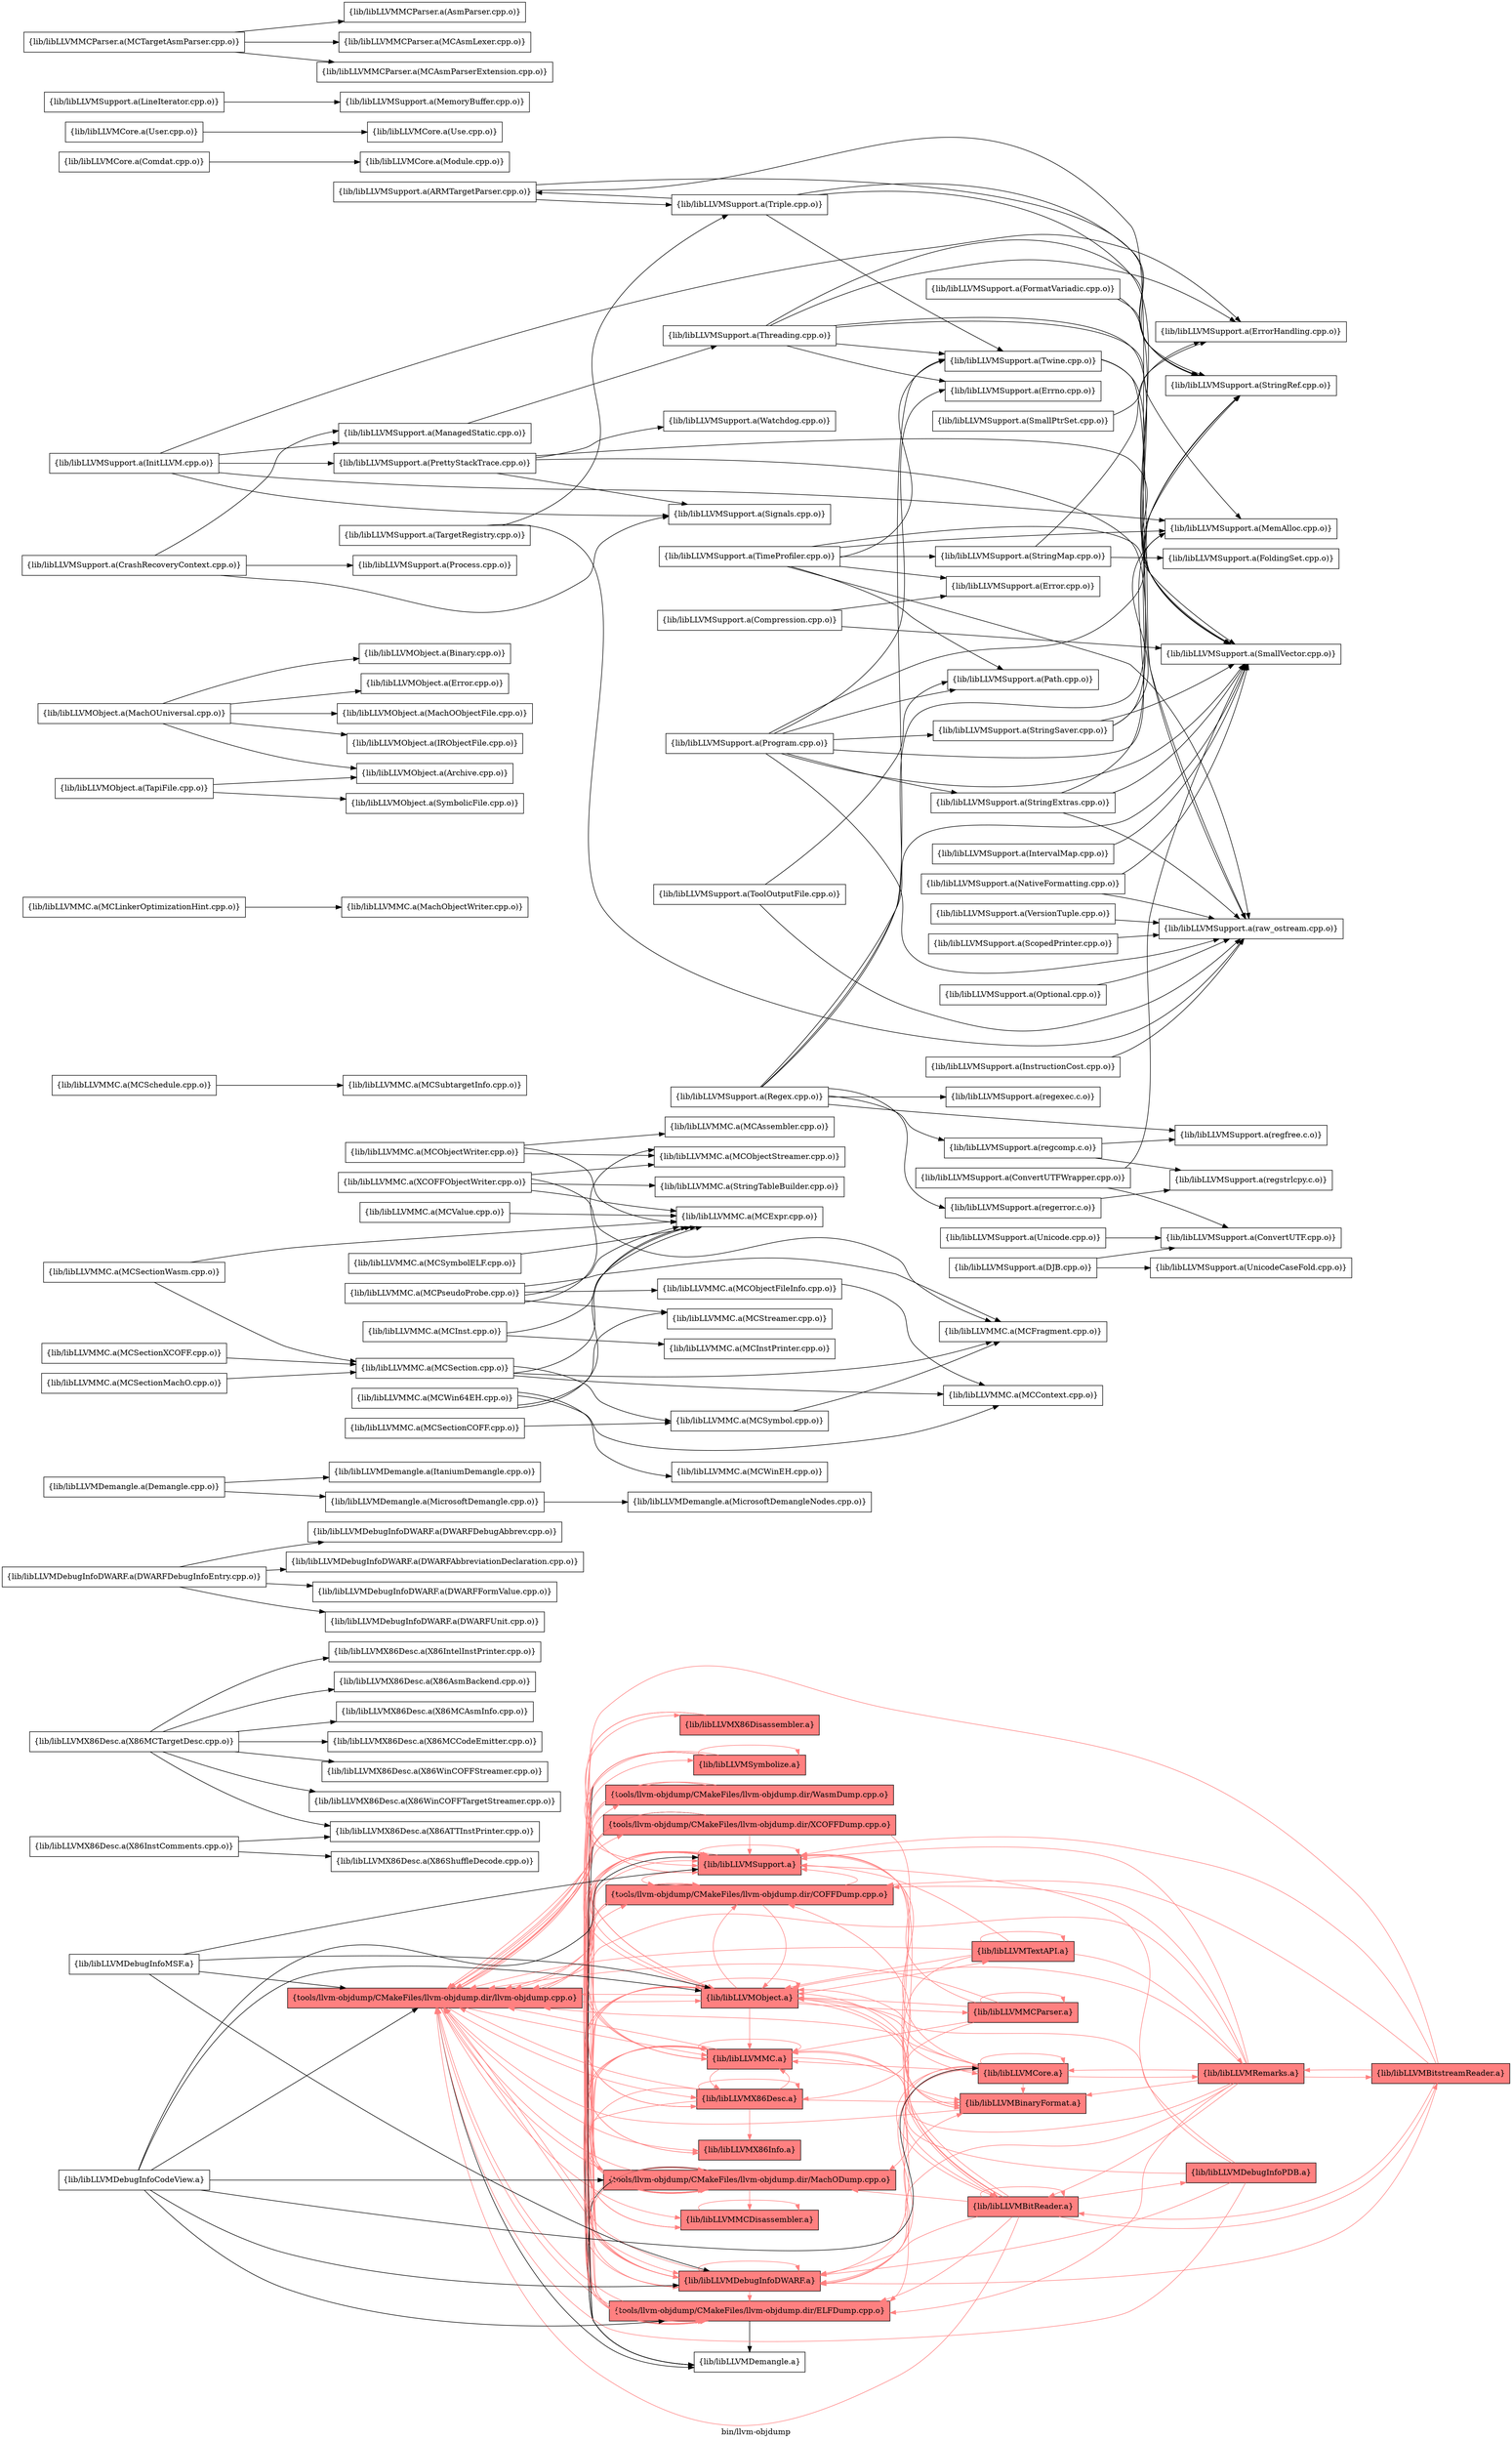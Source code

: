 digraph "bin/llvm-objdump" {
	label="bin/llvm-objdump";
	rankdir="LR"
	{ rank=same; Node0x55e994c2f978;  }
	{ rank=same; Node0x55e994c31f98; Node0x55e994c31908; Node0x55e994c30c88; Node0x55e994c380c8; Node0x55e994c37948; Node0x55e994c25b08; Node0x55e994c26008; Node0x55e994c2f068; Node0x55e994c2ec08; Node0x55e994c2e2a8; Node0x55e994c2d358; Node0x55e994c2d808; Node0x55e994c2ca98; Node0x55e994c2cfe8; Node0x55e994c2c098;  }
	{ rank=same; Node0x55e994c2f568; Node0x55e994c299d8; Node0x55e994c29ed8; Node0x55e994c34c98; Node0x55e994c35cd8;  }

	Node0x55e994c2f978 [shape=record,shape=box,style=filled,fillcolor="1.000000 0.5 1",group=1,label="{tools/llvm-objdump/CMakeFiles/llvm-objdump.dir/llvm-objdump.cpp.o}"];
	Node0x55e994c2f978 -> Node0x55e994c31f98[color="1.000000 0.5 1"];
	Node0x55e994c2f978 -> Node0x55e994c31908[color="1.000000 0.5 1"];
	Node0x55e994c2f978 -> Node0x55e994c30c88[color="1.000000 0.5 1"];
	Node0x55e994c2f978 -> Node0x55e994c380c8[color="1.000000 0.5 1"];
	Node0x55e994c2f978 -> Node0x55e994c37948[color="1.000000 0.5 1"];
	Node0x55e994c2f978 -> Node0x55e994c25b08[color="1.000000 0.5 1"];
	Node0x55e994c2f978 -> Node0x55e994c26008[color="1.000000 0.5 1"];
	Node0x55e994c2f978 -> Node0x55e994c2f068[color="1.000000 0.5 1"];
	Node0x55e994c2f978 -> Node0x55e994c2ec08[color="1.000000 0.5 1"];
	Node0x55e994c2f978 -> Node0x55e994c2e2a8;
	Node0x55e994c2f978 -> Node0x55e994c2d358[color="1.000000 0.5 1"];
	Node0x55e994c2f978 -> Node0x55e994c2d808[color="1.000000 0.5 1"];
	Node0x55e994c2f978 -> Node0x55e994c2ca98[color="1.000000 0.5 1"];
	Node0x55e994c2f978 -> Node0x55e994c2cfe8[color="1.000000 0.5 1"];
	Node0x55e994c2f978 -> Node0x55e994c2c098[color="1.000000 0.5 1"];
	Node0x55e994c31f98 [shape=record,shape=box,style=filled,fillcolor="1.000000 0.5 1",group=1,label="{tools/llvm-objdump/CMakeFiles/llvm-objdump.dir/COFFDump.cpp.o}"];
	Node0x55e994c31f98 -> Node0x55e994c2f978[color="1.000000 0.5 1"];
	Node0x55e994c31f98 -> Node0x55e994c2e2a8;
	Node0x55e994c31f98 -> Node0x55e994c2ca98[color="1.000000 0.5 1"];
	Node0x55e994c31f98 -> Node0x55e994c2cfe8[color="1.000000 0.5 1"];
	Node0x55e994c31908 [shape=record,shape=box,style=filled,fillcolor="1.000000 0.5 1",group=1,label="{tools/llvm-objdump/CMakeFiles/llvm-objdump.dir/ELFDump.cpp.o}"];
	Node0x55e994c31908 -> Node0x55e994c2f978[color="1.000000 0.5 1"];
	Node0x55e994c31908 -> Node0x55e994c31f98[color="1.000000 0.5 1"];
	Node0x55e994c31908 -> Node0x55e994c2e2a8;
	Node0x55e994c31908 -> Node0x55e994c2ca98[color="1.000000 0.5 1"];
	Node0x55e994c31908 -> Node0x55e994c2cfe8[color="1.000000 0.5 1"];
	Node0x55e994c30c88 [shape=record,shape=box,style=filled,fillcolor="1.000000 0.5 1",group=1,label="{tools/llvm-objdump/CMakeFiles/llvm-objdump.dir/MachODump.cpp.o}"];
	Node0x55e994c30c88 -> Node0x55e994c2f978[color="1.000000 0.5 1"];
	Node0x55e994c30c88 -> Node0x55e994c31f98[color="1.000000 0.5 1"];
	Node0x55e994c30c88 -> Node0x55e994c31908[color="1.000000 0.5 1"];
	Node0x55e994c30c88 -> Node0x55e994c2ec08[color="1.000000 0.5 1"];
	Node0x55e994c30c88 -> Node0x55e994c2e2a8;
	Node0x55e994c30c88 -> Node0x55e994c2d358[color="1.000000 0.5 1"];
	Node0x55e994c30c88 -> Node0x55e994c2d808[color="1.000000 0.5 1"];
	Node0x55e994c30c88 -> Node0x55e994c2ca98[color="1.000000 0.5 1"];
	Node0x55e994c30c88 -> Node0x55e994c2cfe8[color="1.000000 0.5 1"];
	Node0x55e994c380c8 [shape=record,shape=box,style=filled,fillcolor="1.000000 0.5 1",group=1,label="{tools/llvm-objdump/CMakeFiles/llvm-objdump.dir/WasmDump.cpp.o}"];
	Node0x55e994c380c8 -> Node0x55e994c2f978[color="1.000000 0.5 1"];
	Node0x55e994c380c8 -> Node0x55e994c2ca98[color="1.000000 0.5 1"];
	Node0x55e994c380c8 -> Node0x55e994c2cfe8[color="1.000000 0.5 1"];
	Node0x55e994c37948 [shape=record,shape=box,style=filled,fillcolor="1.000000 0.5 1",group=1,label="{tools/llvm-objdump/CMakeFiles/llvm-objdump.dir/XCOFFDump.cpp.o}"];
	Node0x55e994c37948 -> Node0x55e994c2f978[color="1.000000 0.5 1"];
	Node0x55e994c37948 -> Node0x55e994c2f568[color="1.000000 0.5 1"];
	Node0x55e994c37948 -> Node0x55e994c2e2a8;
	Node0x55e994c37948 -> Node0x55e994c2ca98[color="1.000000 0.5 1"];
	Node0x55e994c37948 -> Node0x55e994c2cfe8[color="1.000000 0.5 1"];
	Node0x55e994c25b08 [shape=record,shape=box,style=filled,fillcolor="1.000000 0.5 1",group=1,label="{lib/libLLVMX86Desc.a}"];
	Node0x55e994c25b08 -> Node0x55e994c2f068[color="1.000000 0.5 1"];
	Node0x55e994c25b08 -> Node0x55e994c2d358[color="1.000000 0.5 1"];
	Node0x55e994c25b08 -> Node0x55e994c2d808[color="1.000000 0.5 1"];
	Node0x55e994c25b08 -> Node0x55e994c2cfe8[color="1.000000 0.5 1"];
	Node0x55e994c25b08 -> Node0x55e994c2f978[color="1.000000 0.5 1"];
	Node0x55e994c25b08 -> Node0x55e994c25b08[color="1.000000 0.5 1"];
	Node0x55e994c25b08 -> Node0x55e994c31f98[color="1.000000 0.5 1"];
	Node0x55e994c25b08 -> Node0x55e994c30c88[color="1.000000 0.5 1"];
	Node0x55e994c25b08 -> Node0x55e994c2f568[color="1.000000 0.5 1"];
	Node0x55e994c26008 [shape=record,shape=box,style=filled,fillcolor="1.000000 0.5 1",group=1,label="{lib/libLLVMX86Disassembler.a}"];
	Node0x55e994c26008 -> Node0x55e994c2f068[color="1.000000 0.5 1"];
	Node0x55e994c26008 -> Node0x55e994c2d808[color="1.000000 0.5 1"];
	Node0x55e994c26008 -> Node0x55e994c2cfe8[color="1.000000 0.5 1"];
	Node0x55e994c2f068 [shape=record,shape=box,style=filled,fillcolor="1.000000 0.5 1",group=1,label="{lib/libLLVMX86Info.a}"];
	Node0x55e994c2f068 -> Node0x55e994c2cfe8[color="1.000000 0.5 1"];
	Node0x55e994c2ec08 [shape=record,shape=box,style=filled,fillcolor="1.000000 0.5 1",group=1,label="{lib/libLLVMDebugInfoDWARF.a}"];
	Node0x55e994c2ec08 -> Node0x55e994c2f978[color="1.000000 0.5 1"];
	Node0x55e994c2ec08 -> Node0x55e994c31908[color="1.000000 0.5 1"];
	Node0x55e994c2ec08 -> Node0x55e994c30c88[color="1.000000 0.5 1"];
	Node0x55e994c2ec08 -> Node0x55e994c2ec08[color="1.000000 0.5 1"];
	Node0x55e994c2ec08 -> Node0x55e994c2f568[color="1.000000 0.5 1"];
	Node0x55e994c2ec08 -> Node0x55e994c2ca98[color="1.000000 0.5 1"];
	Node0x55e994c2ec08 -> Node0x55e994c2cfe8[color="1.000000 0.5 1"];
	Node0x55e994c2ec08 -> Node0x55e994c31f98[color="1.000000 0.5 1"];
	Node0x55e994c2ec08 -> Node0x55e994c2d358[color="1.000000 0.5 1"];
	Node0x55e994c2e2a8 [shape=record,shape=box,group=0,label="{lib/libLLVMDemangle.a}"];
	Node0x55e994c2d358 [shape=record,shape=box,style=filled,fillcolor="1.000000 0.5 1",group=1,label="{lib/libLLVMMC.a}"];
	Node0x55e994c2d358 -> Node0x55e994c25b08[color="1.000000 0.5 1"];
	Node0x55e994c2d358 -> Node0x55e994c2cfe8[color="1.000000 0.5 1"];
	Node0x55e994c2d358 -> Node0x55e994c2f978[color="1.000000 0.5 1"];
	Node0x55e994c2d358 -> Node0x55e994c2d358[color="1.000000 0.5 1"];
	Node0x55e994c2d358 -> Node0x55e994c2ec08[color="1.000000 0.5 1"];
	Node0x55e994c2d358 -> Node0x55e994c31908[color="1.000000 0.5 1"];
	Node0x55e994c2d358 -> Node0x55e994c30c88[color="1.000000 0.5 1"];
	Node0x55e994c2d358 -> Node0x55e994c2f568[color="1.000000 0.5 1"];
	Node0x55e994c2d808 [shape=record,shape=box,style=filled,fillcolor="1.000000 0.5 1",group=1,label="{lib/libLLVMMCDisassembler.a}"];
	Node0x55e994c2d808 -> Node0x55e994c2d358[color="1.000000 0.5 1"];
	Node0x55e994c2d808 -> Node0x55e994c2d808[color="1.000000 0.5 1"];
	Node0x55e994c2d808 -> Node0x55e994c2cfe8[color="1.000000 0.5 1"];
	Node0x55e994c2ca98 [shape=record,shape=box,style=filled,fillcolor="1.000000 0.5 1",group=1,label="{lib/libLLVMObject.a}"];
	Node0x55e994c2ca98 -> Node0x55e994c2f978[color="1.000000 0.5 1"];
	Node0x55e994c2ca98 -> Node0x55e994c30c88[color="1.000000 0.5 1"];
	Node0x55e994c2ca98 -> Node0x55e994c2ca98[color="1.000000 0.5 1"];
	Node0x55e994c2ca98 -> Node0x55e994c2cfe8[color="1.000000 0.5 1"];
	Node0x55e994c2ca98 -> Node0x55e994c2f568[color="1.000000 0.5 1"];
	Node0x55e994c2ca98 -> Node0x55e994c31f98[color="1.000000 0.5 1"];
	Node0x55e994c2ca98 -> Node0x55e994c2ec08[color="1.000000 0.5 1"];
	Node0x55e994c2ca98 -> Node0x55e994c2d358[color="1.000000 0.5 1"];
	Node0x55e994c2ca98 -> Node0x55e994c31908[color="1.000000 0.5 1"];
	Node0x55e994c2ca98 -> Node0x55e994c299d8[color="1.000000 0.5 1"];
	Node0x55e994c2ca98 -> Node0x55e994c29ed8[color="1.000000 0.5 1"];
	Node0x55e994c2ca98 -> Node0x55e994c34c98[color="1.000000 0.5 1"];
	Node0x55e994c2ca98 -> Node0x55e994c25b08[color="1.000000 0.5 1"];
	Node0x55e994c2ca98 -> Node0x55e994c35cd8[color="1.000000 0.5 1"];
	Node0x55e994c2cfe8 [shape=record,shape=box,style=filled,fillcolor="1.000000 0.5 1",group=1,label="{lib/libLLVMSupport.a}"];
	Node0x55e994c2cfe8 -> Node0x55e994c2f978[color="1.000000 0.5 1"];
	Node0x55e994c2cfe8 -> Node0x55e994c2cfe8[color="1.000000 0.5 1"];
	Node0x55e994c2cfe8 -> Node0x55e994c2ca98[color="1.000000 0.5 1"];
	Node0x55e994c2cfe8 -> Node0x55e994c2ec08[color="1.000000 0.5 1"];
	Node0x55e994c2cfe8 -> Node0x55e994c31908[color="1.000000 0.5 1"];
	Node0x55e994c2cfe8 -> Node0x55e994c30c88[color="1.000000 0.5 1"];
	Node0x55e994c2cfe8 -> Node0x55e994c2d358[color="1.000000 0.5 1"];
	Node0x55e994c2cfe8 -> Node0x55e994c31f98[color="1.000000 0.5 1"];
	Node0x55e994c2c098 [shape=record,shape=box,style=filled,fillcolor="1.000000 0.5 1",group=1,label="{lib/libLLVMSymbolize.a}"];
	Node0x55e994c2c098 -> Node0x55e994c2f978[color="1.000000 0.5 1"];
	Node0x55e994c2c098 -> Node0x55e994c31908[color="1.000000 0.5 1"];
	Node0x55e994c2c098 -> Node0x55e994c30c88[color="1.000000 0.5 1"];
	Node0x55e994c2c098 -> Node0x55e994c2ec08[color="1.000000 0.5 1"];
	Node0x55e994c2c098 -> Node0x55e994c2e2a8;
	Node0x55e994c2c098 -> Node0x55e994c2d358[color="1.000000 0.5 1"];
	Node0x55e994c2c098 -> Node0x55e994c2ca98[color="1.000000 0.5 1"];
	Node0x55e994c2c098 -> Node0x55e994c2cfe8[color="1.000000 0.5 1"];
	Node0x55e994c2c098 -> Node0x55e994c2c098[color="1.000000 0.5 1"];
	Node0x55e994c2f568 [shape=record,shape=box,style=filled,fillcolor="1.000000 0.5 1",group=1,label="{lib/libLLVMBinaryFormat.a}"];
	Node0x55e994c2f568 -> Node0x55e994c2cfe8[color="1.000000 0.5 1"];
	Node0x55e994c2f568 -> Node0x55e994c2f978[color="1.000000 0.5 1"];
	Node0x55e994c346f8 [shape=record,shape=box,group=0,label="{lib/libLLVMX86Desc.a(X86MCTargetDesc.cpp.o)}"];
	Node0x55e994c346f8 -> Node0x55e994c33618;
	Node0x55e994c346f8 -> Node0x55e994c2b1e8;
	Node0x55e994c346f8 -> Node0x55e994c2cae8;
	Node0x55e994c346f8 -> Node0x55e994c2bc38;
	Node0x55e994c346f8 -> Node0x55e994c2e398;
	Node0x55e994c346f8 -> Node0x55e994c2b058;
	Node0x55e994c346f8 -> Node0x55e994c34748;
	Node0x55e994c33618 [shape=record,shape=box,group=0,label="{lib/libLLVMX86Desc.a(X86IntelInstPrinter.cpp.o)}"];
	Node0x55e994c2b1e8 [shape=record,shape=box,group=0,label="{lib/libLLVMX86Desc.a(X86ATTInstPrinter.cpp.o)}"];
	Node0x55e994c2cae8 [shape=record,shape=box,group=0,label="{lib/libLLVMX86Desc.a(X86AsmBackend.cpp.o)}"];
	Node0x55e994c2bc38 [shape=record,shape=box,group=0,label="{lib/libLLVMX86Desc.a(X86MCAsmInfo.cpp.o)}"];
	Node0x55e994c2e398 [shape=record,shape=box,group=0,label="{lib/libLLVMX86Desc.a(X86MCCodeEmitter.cpp.o)}"];
	Node0x55e994c2b058 [shape=record,shape=box,group=0,label="{lib/libLLVMX86Desc.a(X86WinCOFFStreamer.cpp.o)}"];
	Node0x55e994c34748 [shape=record,shape=box,group=0,label="{lib/libLLVMX86Desc.a(X86WinCOFFTargetStreamer.cpp.o)}"];
	Node0x55e994c2b468 [shape=record,shape=box,group=0,label="{lib/libLLVMX86Desc.a(X86InstComments.cpp.o)}"];
	Node0x55e994c2b468 -> Node0x55e994c2b1e8;
	Node0x55e994c2b468 -> Node0x55e994c2cd68;
	Node0x55e994c2cd68 [shape=record,shape=box,group=0,label="{lib/libLLVMX86Desc.a(X86ShuffleDecode.cpp.o)}"];
	Node0x55e994c27cc8 [shape=record,shape=box,group=0,label="{lib/libLLVMDebugInfoDWARF.a(DWARFDebugInfoEntry.cpp.o)}"];
	Node0x55e994c27cc8 -> Node0x55e994c38b18;
	Node0x55e994c27cc8 -> Node0x55e994c38e38;
	Node0x55e994c27cc8 -> Node0x55e994c396f8;
	Node0x55e994c27cc8 -> Node0x55e994c27548;
	Node0x55e994c38b18 [shape=record,shape=box,group=0,label="{lib/libLLVMDebugInfoDWARF.a(DWARFDebugAbbrev.cpp.o)}"];
	Node0x55e994c38e38 [shape=record,shape=box,group=0,label="{lib/libLLVMDebugInfoDWARF.a(DWARFAbbreviationDeclaration.cpp.o)}"];
	Node0x55e994c396f8 [shape=record,shape=box,group=0,label="{lib/libLLVMDebugInfoDWARF.a(DWARFFormValue.cpp.o)}"];
	Node0x55e994c27548 [shape=record,shape=box,group=0,label="{lib/libLLVMDebugInfoDWARF.a(DWARFUnit.cpp.o)}"];
	Node0x55e994c281c8 [shape=record,shape=box,group=0,label="{lib/libLLVMDemangle.a(Demangle.cpp.o)}"];
	Node0x55e994c281c8 -> Node0x55e994c288f8;
	Node0x55e994c281c8 -> Node0x55e994c28d58;
	Node0x55e994c288f8 [shape=record,shape=box,group=0,label="{lib/libLLVMDemangle.a(ItaniumDemangle.cpp.o)}"];
	Node0x55e994c28d58 [shape=record,shape=box,group=0,label="{lib/libLLVMDemangle.a(MicrosoftDemangle.cpp.o)}"];
	Node0x55e994c28d58 -> Node0x55e994c29438;
	Node0x55e994c29438 [shape=record,shape=box,group=0,label="{lib/libLLVMDemangle.a(MicrosoftDemangleNodes.cpp.o)}"];
	Node0x55e994c34b08 [shape=record,shape=box,group=0,label="{lib/libLLVMMC.a(MCInst.cpp.o)}"];
	Node0x55e994c34b08 -> Node0x55e994c35a58;
	Node0x55e994c34b08 -> Node0x55e994c36cc8;
	Node0x55e994c35a58 [shape=record,shape=box,group=0,label="{lib/libLLVMMC.a(MCExpr.cpp.o)}"];
	Node0x55e994c36cc8 [shape=record,shape=box,group=0,label="{lib/libLLVMMC.a(MCInstPrinter.cpp.o)}"];
	Node0x55e994c32358 [shape=record,shape=box,group=0,label="{lib/libLLVMMC.a(MCObjectFileInfo.cpp.o)}"];
	Node0x55e994c32358 -> Node0x55e994c396a8;
	Node0x55e994c396a8 [shape=record,shape=box,group=0,label="{lib/libLLVMMC.a(MCContext.cpp.o)}"];
	Node0x55e994c33208 [shape=record,shape=box,group=0,label="{lib/libLLVMMC.a(MCObjectWriter.cpp.o)}"];
	Node0x55e994c33208 -> Node0x55e994c30fa8;
	Node0x55e994c33208 -> Node0x55e994c35a58;
	Node0x55e994c33208 -> Node0x55e994c32a38;
	Node0x55e994c30fa8 [shape=record,shape=box,group=0,label="{lib/libLLVMMC.a(MCAssembler.cpp.o)}"];
	Node0x55e994c32a38 [shape=record,shape=box,group=0,label="{lib/libLLVMMC.a(MCObjectStreamer.cpp.o)}"];
	Node0x55e994c33848 [shape=record,shape=box,group=0,label="{lib/libLLVMMC.a(MCPseudoProbe.cpp.o)}"];
	Node0x55e994c33848 -> Node0x55e994c35a58;
	Node0x55e994c33848 -> Node0x55e994c35288;
	Node0x55e994c33848 -> Node0x55e994c32358;
	Node0x55e994c33848 -> Node0x55e994c32a38;
	Node0x55e994c33848 -> Node0x55e994c2bd78;
	Node0x55e994c35288 [shape=record,shape=box,group=0,label="{lib/libLLVMMC.a(MCFragment.cpp.o)}"];
	Node0x55e994c2bd78 [shape=record,shape=box,group=0,label="{lib/libLLVMMC.a(MCStreamer.cpp.o)}"];
	Node0x55e994c34798 [shape=record,shape=box,group=0,label="{lib/libLLVMMC.a(MCSection.cpp.o)}"];
	Node0x55e994c34798 -> Node0x55e994c396a8;
	Node0x55e994c34798 -> Node0x55e994c35a58;
	Node0x55e994c34798 -> Node0x55e994c35288;
	Node0x55e994c34798 -> Node0x55e994c2ab08;
	Node0x55e994c2ab08 [shape=record,shape=box,group=0,label="{lib/libLLVMMC.a(MCSymbol.cpp.o)}"];
	Node0x55e994c2ab08 -> Node0x55e994c35288;
	Node0x55e994c2fd38 [shape=record,shape=box,group=0,label="{lib/libLLVMMC.a(MCSectionCOFF.cpp.o)}"];
	Node0x55e994c2fd38 -> Node0x55e994c2ab08;
	Node0x55e994c30d78 [shape=record,shape=box,group=0,label="{lib/libLLVMMC.a(MCSectionMachO.cpp.o)}"];
	Node0x55e994c30d78 -> Node0x55e994c34798;
	Node0x55e994c315e8 [shape=record,shape=box,group=0,label="{lib/libLLVMMC.a(MCSectionWasm.cpp.o)}"];
	Node0x55e994c315e8 -> Node0x55e994c35a58;
	Node0x55e994c315e8 -> Node0x55e994c34798;
	Node0x55e994c2cb88 [shape=record,shape=box,group=0,label="{lib/libLLVMMC.a(MCSectionXCOFF.cpp.o)}"];
	Node0x55e994c2cb88 -> Node0x55e994c34798;
	Node0x55e994c2ad38 [shape=record,shape=box,group=0,label="{lib/libLLVMMC.a(MCSchedule.cpp.o)}"];
	Node0x55e994c2ad38 -> Node0x55e994c2bb98;
	Node0x55e994c2bb98 [shape=record,shape=box,group=0,label="{lib/libLLVMMC.a(MCSubtargetInfo.cpp.o)}"];
	Node0x55e994c2efc8 [shape=record,shape=box,group=0,label="{lib/libLLVMMC.a(MCSymbolELF.cpp.o)}"];
	Node0x55e994c2efc8 -> Node0x55e994c35a58;
	Node0x55e994c2da38 [shape=record,shape=box,group=0,label="{lib/libLLVMMC.a(MCValue.cpp.o)}"];
	Node0x55e994c2da38 -> Node0x55e994c35a58;
	Node0x55e994c2d858 [shape=record,shape=box,group=0,label="{lib/libLLVMMC.a(MCWin64EH.cpp.o)}"];
	Node0x55e994c2d858 -> Node0x55e994c396a8;
	Node0x55e994c2d858 -> Node0x55e994c35a58;
	Node0x55e994c2d858 -> Node0x55e994c2bd78;
	Node0x55e994c2d858 -> Node0x55e994c29208;
	Node0x55e994c29208 [shape=record,shape=box,group=0,label="{lib/libLLVMMC.a(MCWinEH.cpp.o)}"];
	Node0x55e994c27a48 [shape=record,shape=box,group=0,label="{lib/libLLVMMC.a(MCLinkerOptimizationHint.cpp.o)}"];
	Node0x55e994c27a48 -> Node0x55e994c272c8;
	Node0x55e994c272c8 [shape=record,shape=box,group=0,label="{lib/libLLVMMC.a(MachObjectWriter.cpp.o)}"];
	Node0x55e994c2f6a8 [shape=record,shape=box,group=0,label="{lib/libLLVMMC.a(XCOFFObjectWriter.cpp.o)}"];
	Node0x55e994c2f6a8 -> Node0x55e994c35a58;
	Node0x55e994c2f6a8 -> Node0x55e994c35288;
	Node0x55e994c2f6a8 -> Node0x55e994c32a38;
	Node0x55e994c2f6a8 -> Node0x55e994c27e58;
	Node0x55e994c27e58 [shape=record,shape=box,group=0,label="{lib/libLLVMMC.a(StringTableBuilder.cpp.o)}"];
	Node0x55e994c27638 [shape=record,shape=box,group=0,label="{lib/libLLVMObject.a(MachOUniversal.cpp.o)}"];
	Node0x55e994c27638 -> Node0x55e994c38a78;
	Node0x55e994c27638 -> Node0x55e994c38848;
	Node0x55e994c27638 -> Node0x55e994c35738;
	Node0x55e994c27638 -> Node0x55e994c27e08;
	Node0x55e994c27638 -> Node0x55e994c27318;
	Node0x55e994c38a78 [shape=record,shape=box,group=0,label="{lib/libLLVMObject.a(Archive.cpp.o)}"];
	Node0x55e994c38848 [shape=record,shape=box,group=0,label="{lib/libLLVMObject.a(Binary.cpp.o)}"];
	Node0x55e994c35738 [shape=record,shape=box,group=0,label="{lib/libLLVMObject.a(Error.cpp.o)}"];
	Node0x55e994c27e08 [shape=record,shape=box,group=0,label="{lib/libLLVMObject.a(MachOObjectFile.cpp.o)}"];
	Node0x55e994c27318 [shape=record,shape=box,group=0,label="{lib/libLLVMObject.a(IRObjectFile.cpp.o)}"];
	Node0x55e994c299d8 [shape=record,shape=box,style=filled,fillcolor="1.000000 0.5 1",group=1,label="{lib/libLLVMBitReader.a}"];
	Node0x55e994c299d8 -> Node0x55e994c2f978[color="1.000000 0.5 1"];
	Node0x55e994c299d8 -> Node0x55e994c31f98[color="1.000000 0.5 1"];
	Node0x55e994c299d8 -> Node0x55e994c31908[color="1.000000 0.5 1"];
	Node0x55e994c299d8 -> Node0x55e994c30c88[color="1.000000 0.5 1"];
	Node0x55e994c299d8 -> Node0x55e994c2ca98[color="1.000000 0.5 1"];
	Node0x55e994c299d8 -> Node0x55e994c2cfe8[color="1.000000 0.5 1"];
	Node0x55e994c299d8 -> Node0x55e994c299d8[color="1.000000 0.5 1"];
	Node0x55e994c299d8 -> Node0x55e994c29ed8[color="1.000000 0.5 1"];
	Node0x55e994c299d8 -> Node0x55e994c35198[color="1.000000 0.5 1"];
	Node0x55e994c299d8 -> Node0x55e994c2ec08[color="1.000000 0.5 1"];
	Node0x55e994c299d8 -> Node0x55e994c2dd58[color="1.000000 0.5 1"];
	Node0x55e994c29ed8 [shape=record,shape=box,style=filled,fillcolor="1.000000 0.5 1",group=1,label="{lib/libLLVMCore.a}"];
	Node0x55e994c29ed8 -> Node0x55e994c2f978[color="1.000000 0.5 1"];
	Node0x55e994c29ed8 -> Node0x55e994c30c88[color="1.000000 0.5 1"];
	Node0x55e994c29ed8 -> Node0x55e994c2cfe8[color="1.000000 0.5 1"];
	Node0x55e994c29ed8 -> Node0x55e994c299d8[color="1.000000 0.5 1"];
	Node0x55e994c29ed8 -> Node0x55e994c29ed8[color="1.000000 0.5 1"];
	Node0x55e994c29ed8 -> Node0x55e994c2ec08[color="1.000000 0.5 1"];
	Node0x55e994c29ed8 -> Node0x55e994c2f568[color="1.000000 0.5 1"];
	Node0x55e994c29ed8 -> Node0x55e994c2ca98[color="1.000000 0.5 1"];
	Node0x55e994c29ed8 -> Node0x55e994c2d358[color="1.000000 0.5 1"];
	Node0x55e994c29ed8 -> Node0x55e994c2a3d8[color="1.000000 0.5 1"];
	Node0x55e994c29ed8 -> Node0x55e994c31908[color="1.000000 0.5 1"];
	Node0x55e994c34c98 [shape=record,shape=box,style=filled,fillcolor="1.000000 0.5 1",group=1,label="{lib/libLLVMMCParser.a}"];
	Node0x55e994c34c98 -> Node0x55e994c2f978[color="1.000000 0.5 1"];
	Node0x55e994c34c98 -> Node0x55e994c25b08[color="1.000000 0.5 1"];
	Node0x55e994c34c98 -> Node0x55e994c2d358[color="1.000000 0.5 1"];
	Node0x55e994c34c98 -> Node0x55e994c2ca98[color="1.000000 0.5 1"];
	Node0x55e994c34c98 -> Node0x55e994c2cfe8[color="1.000000 0.5 1"];
	Node0x55e994c34c98 -> Node0x55e994c34c98[color="1.000000 0.5 1"];
	Node0x55e994c35cd8 [shape=record,shape=box,style=filled,fillcolor="1.000000 0.5 1",group=1,label="{lib/libLLVMTextAPI.a}"];
	Node0x55e994c35cd8 -> Node0x55e994c2cfe8[color="1.000000 0.5 1"];
	Node0x55e994c35cd8 -> Node0x55e994c35cd8[color="1.000000 0.5 1"];
	Node0x55e994c35cd8 -> Node0x55e994c2f978[color="1.000000 0.5 1"];
	Node0x55e994c35cd8 -> Node0x55e994c2ca98[color="1.000000 0.5 1"];
	Node0x55e994c35cd8 -> Node0x55e994c2a3d8[color="1.000000 0.5 1"];
	Node0x55e994c35cd8 -> Node0x55e994c2ec08[color="1.000000 0.5 1"];
	Node0x55e994c37d08 [shape=record,shape=box,group=0,label="{lib/libLLVMObject.a(TapiFile.cpp.o)}"];
	Node0x55e994c37d08 -> Node0x55e994c38a78;
	Node0x55e994c37d08 -> Node0x55e994c28e98;
	Node0x55e994c28e98 [shape=record,shape=box,group=0,label="{lib/libLLVMObject.a(SymbolicFile.cpp.o)}"];
	Node0x55e994c35aa8 [shape=record,shape=box,group=0,label="{lib/libLLVMSupport.a(ARMTargetParser.cpp.o)}"];
	Node0x55e994c35aa8 -> Node0x55e994c2c048;
	Node0x55e994c35aa8 -> Node0x55e994c29f28;
	Node0x55e994c35aa8 -> Node0x55e994c29cf8;
	Node0x55e994c2c048 [shape=record,shape=box,group=0,label="{lib/libLLVMSupport.a(SmallVector.cpp.o)}"];
	Node0x55e994c29f28 [shape=record,shape=box,group=0,label="{lib/libLLVMSupport.a(StringRef.cpp.o)}"];
	Node0x55e994c29cf8 [shape=record,shape=box,group=0,label="{lib/libLLVMSupport.a(Triple.cpp.o)}"];
	Node0x55e994c29cf8 -> Node0x55e994c35aa8;
	Node0x55e994c29cf8 -> Node0x55e994c2c048;
	Node0x55e994c29cf8 -> Node0x55e994c29f28;
	Node0x55e994c29cf8 -> Node0x55e994c262d8;
	Node0x55e994c28948 [shape=record,shape=box,group=0,label="{lib/libLLVMSupport.a(Compression.cpp.o)}"];
	Node0x55e994c28948 -> Node0x55e994c364a8;
	Node0x55e994c28948 -> Node0x55e994c2c048;
	Node0x55e994c364a8 [shape=record,shape=box,group=0,label="{lib/libLLVMSupport.a(Error.cpp.o)}"];
	Node0x55e994c28fd8 [shape=record,shape=box,group=0,label="{lib/libLLVMSupport.a(ConvertUTFWrapper.cpp.o)}"];
	Node0x55e994c28fd8 -> Node0x55e994c29bb8;
	Node0x55e994c28fd8 -> Node0x55e994c2c048;
	Node0x55e994c29bb8 [shape=record,shape=box,group=0,label="{lib/libLLVMSupport.a(ConvertUTF.cpp.o)}"];
	Node0x55e994c34e78 [shape=record,shape=box,group=0,label="{lib/libLLVMSupport.a(DJB.cpp.o)}"];
	Node0x55e994c34e78 -> Node0x55e994c29bb8;
	Node0x55e994c34e78 -> Node0x55e994c27f48;
	Node0x55e994c27f48 [shape=record,shape=box,group=0,label="{lib/libLLVMSupport.a(UnicodeCaseFold.cpp.o)}"];
	Node0x55e994c26f58 [shape=record,shape=box,group=0,label="{lib/libLLVMSupport.a(FormatVariadic.cpp.o)}"];
	Node0x55e994c26f58 -> Node0x55e994c2c048;
	Node0x55e994c26f58 -> Node0x55e994c29f28;
	Node0x55e994c26058 [shape=record,shape=box,group=0,label="{lib/libLLVMSupport.a(InitLLVM.cpp.o)}"];
	Node0x55e994c26058 -> Node0x55e994c28a88;
	Node0x55e994c26058 -> Node0x55e994c25e28;
	Node0x55e994c26058 -> Node0x55e994c265a8;
	Node0x55e994c26058 -> Node0x55e994c2e618;
	Node0x55e994c26058 -> Node0x55e994c318b8;
	Node0x55e994c28a88 [shape=record,shape=box,group=0,label="{lib/libLLVMSupport.a(ErrorHandling.cpp.o)}"];
	Node0x55e994c25e28 [shape=record,shape=box,group=0,label="{lib/libLLVMSupport.a(ManagedStatic.cpp.o)}"];
	Node0x55e994c25e28 -> Node0x55e994c32ee8;
	Node0x55e994c265a8 [shape=record,shape=box,group=0,label="{lib/libLLVMSupport.a(MemAlloc.cpp.o)}"];
	Node0x55e994c2e618 [shape=record,shape=box,group=0,label="{lib/libLLVMSupport.a(PrettyStackTrace.cpp.o)}"];
	Node0x55e994c2e618 -> Node0x55e994c2c048;
	Node0x55e994c2e618 -> Node0x55e994c33ac8;
	Node0x55e994c2e618 -> Node0x55e994c318b8;
	Node0x55e994c2e618 -> Node0x55e994c32268;
	Node0x55e994c318b8 [shape=record,shape=box,group=0,label="{lib/libLLVMSupport.a(Signals.cpp.o)}"];
	Node0x55e994c32ee8 [shape=record,shape=box,group=0,label="{lib/libLLVMSupport.a(Threading.cpp.o)}"];
	Node0x55e994c32ee8 -> Node0x55e994c28a88;
	Node0x55e994c32ee8 -> Node0x55e994c265a8;
	Node0x55e994c32ee8 -> Node0x55e994c2c048;
	Node0x55e994c32ee8 -> Node0x55e994c29f28;
	Node0x55e994c32ee8 -> Node0x55e994c262d8;
	Node0x55e994c32ee8 -> Node0x55e994c31c28;
	Node0x55e994c26468 [shape=record,shape=box,group=0,label="{lib/libLLVMSupport.a(NativeFormatting.cpp.o)}"];
	Node0x55e994c26468 -> Node0x55e994c2c048;
	Node0x55e994c26468 -> Node0x55e994c33ac8;
	Node0x55e994c33ac8 [shape=record,shape=box,group=0,label="{lib/libLLVMSupport.a(raw_ostream.cpp.o)}"];
	Node0x55e994c26738 [shape=record,shape=box,group=0,label="{lib/libLLVMSupport.a(Optional.cpp.o)}"];
	Node0x55e994c26738 -> Node0x55e994c33ac8;
	Node0x55e994c32268 [shape=record,shape=box,group=0,label="{lib/libLLVMSupport.a(Watchdog.cpp.o)}"];
	Node0x55e994c2d8f8 [shape=record,shape=box,group=0,label="{lib/libLLVMSupport.a(ScopedPrinter.cpp.o)}"];
	Node0x55e994c2d8f8 -> Node0x55e994c33ac8;
	Node0x55e994c2da88 [shape=record,shape=box,group=0,label="{lib/libLLVMSupport.a(SmallPtrSet.cpp.o)}"];
	Node0x55e994c2da88 -> Node0x55e994c28a88;
	Node0x55e994c2c6d8 [shape=record,shape=box,group=0,label="{lib/libLLVMSupport.a(StringMap.cpp.o)}"];
	Node0x55e994c2c6d8 -> Node0x55e994c28a88;
	Node0x55e994c2c6d8 -> Node0x55e994c27d18;
	Node0x55e994c27d18 [shape=record,shape=box,group=0,label="{lib/libLLVMSupport.a(FoldingSet.cpp.o)}"];
	Node0x55e994c288a8 [shape=record,shape=box,group=0,label="{lib/libLLVMSupport.a(StringSaver.cpp.o)}"];
	Node0x55e994c288a8 -> Node0x55e994c265a8;
	Node0x55e994c288a8 -> Node0x55e994c2c048;
	Node0x55e994c288a8 -> Node0x55e994c29f28;
	Node0x55e994c262d8 [shape=record,shape=box,group=0,label="{lib/libLLVMSupport.a(Twine.cpp.o)}"];
	Node0x55e994c262d8 -> Node0x55e994c2c048;
	Node0x55e994c262d8 -> Node0x55e994c33ac8;
	Node0x55e994c25d88 [shape=record,shape=box,group=0,label="{lib/libLLVMSupport.a(Unicode.cpp.o)}"];
	Node0x55e994c25d88 -> Node0x55e994c29bb8;
	Node0x55e994c32fd8 [shape=record,shape=box,group=0,label="{lib/libLLVMSupport.a(CrashRecoveryContext.cpp.o)}"];
	Node0x55e994c32fd8 -> Node0x55e994c25e28;
	Node0x55e994c32fd8 -> Node0x55e994c327b8;
	Node0x55e994c32fd8 -> Node0x55e994c318b8;
	Node0x55e994c327b8 [shape=record,shape=box,group=0,label="{lib/libLLVMSupport.a(Process.cpp.o)}"];
	Node0x55e994c32da8 [shape=record,shape=box,group=0,label="{lib/libLLVMSupport.a(StringExtras.cpp.o)}"];
	Node0x55e994c32da8 -> Node0x55e994c2c048;
	Node0x55e994c32da8 -> Node0x55e994c29f28;
	Node0x55e994c32da8 -> Node0x55e994c33ac8;
	Node0x55e994c314a8 [shape=record,shape=box,group=0,label="{lib/libLLVMSupport.a(Program.cpp.o)}"];
	Node0x55e994c314a8 -> Node0x55e994c265a8;
	Node0x55e994c314a8 -> Node0x55e994c2c048;
	Node0x55e994c314a8 -> Node0x55e994c288a8;
	Node0x55e994c314a8 -> Node0x55e994c29f28;
	Node0x55e994c314a8 -> Node0x55e994c33ac8;
	Node0x55e994c314a8 -> Node0x55e994c33ed8;
	Node0x55e994c314a8 -> Node0x55e994c32da8;
	Node0x55e994c314a8 -> Node0x55e994c31c28;
	Node0x55e994c33ed8 [shape=record,shape=box,group=0,label="{lib/libLLVMSupport.a(Path.cpp.o)}"];
	Node0x55e994c31c28 [shape=record,shape=box,group=0,label="{lib/libLLVMSupport.a(Errno.cpp.o)}"];
	Node0x55e994c2f8d8 [shape=record,shape=box,group=0,label="{lib/libLLVMSupport.a(TargetRegistry.cpp.o)}"];
	Node0x55e994c2f8d8 -> Node0x55e994c29cf8;
	Node0x55e994c2f8d8 -> Node0x55e994c33ac8;
	Node0x55e994c2dd58 [shape=record,shape=box,style=filled,fillcolor="1.000000 0.5 1",group=1,label="{lib/libLLVMDebugInfoPDB.a}"];
	Node0x55e994c2dd58 -> Node0x55e994c2f978[color="1.000000 0.5 1"];
	Node0x55e994c2dd58 -> Node0x55e994c2ca98[color="1.000000 0.5 1"];
	Node0x55e994c2dd58 -> Node0x55e994c2cfe8[color="1.000000 0.5 1"];
	Node0x55e994c2dd58 -> Node0x55e994c2d358[color="1.000000 0.5 1"];
	Node0x55e994c2dd58 -> Node0x55e994c2ec08[color="1.000000 0.5 1"];
	Node0x55e994c2a248 [shape=record,shape=box,group=0,label="{lib/libLLVMSupport.a(IntervalMap.cpp.o)}"];
	Node0x55e994c2a248 -> Node0x55e994c2c048;
	Node0x55e994c2baa8 [shape=record,shape=box,group=0,label="{lib/libLLVMDebugInfoMSF.a}"];
	Node0x55e994c2baa8 -> Node0x55e994c2f978;
	Node0x55e994c2baa8 -> Node0x55e994c2ec08;
	Node0x55e994c2baa8 -> Node0x55e994c2ca98;
	Node0x55e994c2baa8 -> Node0x55e994c2cfe8;
	Node0x55e994c35198 [shape=record,shape=box,style=filled,fillcolor="1.000000 0.5 1",group=1,label="{lib/libLLVMBitstreamReader.a}"];
	Node0x55e994c35198 -> Node0x55e994c2f978[color="1.000000 0.5 1"];
	Node0x55e994c35198 -> Node0x55e994c31f98[color="1.000000 0.5 1"];
	Node0x55e994c35198 -> Node0x55e994c2ec08[color="1.000000 0.5 1"];
	Node0x55e994c35198 -> Node0x55e994c2cfe8[color="1.000000 0.5 1"];
	Node0x55e994c35198 -> Node0x55e994c299d8[color="1.000000 0.5 1"];
	Node0x55e994c35198 -> Node0x55e994c2a3d8[color="1.000000 0.5 1"];
	Node0x55e994c351e8 [shape=record,shape=box,group=0,label="{lib/libLLVMSupport.a(Regex.cpp.o)}"];
	Node0x55e994c351e8 -> Node0x55e994c2c048;
	Node0x55e994c351e8 -> Node0x55e994c29f28;
	Node0x55e994c351e8 -> Node0x55e994c262d8;
	Node0x55e994c351e8 -> Node0x55e994c35468;
	Node0x55e994c351e8 -> Node0x55e994c28cb8;
	Node0x55e994c351e8 -> Node0x55e994c28218;
	Node0x55e994c351e8 -> Node0x55e994c289e8;
	Node0x55e994c35468 [shape=record,shape=box,group=0,label="{lib/libLLVMSupport.a(regcomp.c.o)}"];
	Node0x55e994c35468 -> Node0x55e994c27368;
	Node0x55e994c35468 -> Node0x55e994c28cb8;
	Node0x55e994c28cb8 [shape=record,shape=box,group=0,label="{lib/libLLVMSupport.a(regfree.c.o)}"];
	Node0x55e994c28218 [shape=record,shape=box,group=0,label="{lib/libLLVMSupport.a(regerror.c.o)}"];
	Node0x55e994c28218 -> Node0x55e994c27368;
	Node0x55e994c289e8 [shape=record,shape=box,group=0,label="{lib/libLLVMSupport.a(regexec.c.o)}"];
	Node0x55e994c27368 [shape=record,shape=box,group=0,label="{lib/libLLVMSupport.a(regstrlcpy.c.o)}"];
	Node0x55e994c298e8 [shape=record,shape=box,group=0,label="{lib/libLLVMCore.a(Comdat.cpp.o)}"];
	Node0x55e994c298e8 -> Node0x55e994c30cd8;
	Node0x55e994c30cd8 [shape=record,shape=box,group=0,label="{lib/libLLVMCore.a(Module.cpp.o)}"];
	Node0x55e994c2db28 [shape=record,shape=box,group=0,label="{lib/libLLVMSupport.a(InstructionCost.cpp.o)}"];
	Node0x55e994c2db28 -> Node0x55e994c33ac8;
	Node0x55e994c2a3d8 [shape=record,shape=box,style=filled,fillcolor="1.000000 0.5 1",group=1,label="{lib/libLLVMRemarks.a}"];
	Node0x55e994c2a3d8 -> Node0x55e994c31908[color="1.000000 0.5 1"];
	Node0x55e994c2a3d8 -> Node0x55e994c2cfe8[color="1.000000 0.5 1"];
	Node0x55e994c2a3d8 -> Node0x55e994c2ec08[color="1.000000 0.5 1"];
	Node0x55e994c2a3d8 -> Node0x55e994c299d8[color="1.000000 0.5 1"];
	Node0x55e994c2a3d8 -> Node0x55e994c2d358[color="1.000000 0.5 1"];
	Node0x55e994c2a3d8 -> Node0x55e994c2f978[color="1.000000 0.5 1"];
	Node0x55e994c2a3d8 -> Node0x55e994c29ed8[color="1.000000 0.5 1"];
	Node0x55e994c2a3d8 -> Node0x55e994c31f98[color="1.000000 0.5 1"];
	Node0x55e994c2a3d8 -> Node0x55e994c2f568[color="1.000000 0.5 1"];
	Node0x55e994c2a3d8 -> Node0x55e994c2ca98[color="1.000000 0.5 1"];
	Node0x55e994c2a3d8 -> Node0x55e994c35198[color="1.000000 0.5 1"];
	Node0x55e994c2a8d8 [shape=record,shape=box,group=0,label="{lib/libLLVMSupport.a(ToolOutputFile.cpp.o)}"];
	Node0x55e994c2a8d8 -> Node0x55e994c33ac8;
	Node0x55e994c2a8d8 -> Node0x55e994c33ed8;
	Node0x55e994c391f8 [shape=record,shape=box,group=0,label="{lib/libLLVMCore.a(User.cpp.o)}"];
	Node0x55e994c391f8 -> Node0x55e994c26558;
	Node0x55e994c26558 [shape=record,shape=box,group=0,label="{lib/libLLVMCore.a(Use.cpp.o)}"];
	Node0x55e994c2f6f8 [shape=record,shape=box,group=0,label="{lib/libLLVMSupport.a(TimeProfiler.cpp.o)}"];
	Node0x55e994c2f6f8 -> Node0x55e994c364a8;
	Node0x55e994c2f6f8 -> Node0x55e994c265a8;
	Node0x55e994c2f6f8 -> Node0x55e994c2c048;
	Node0x55e994c2f6f8 -> Node0x55e994c2c6d8;
	Node0x55e994c2f6f8 -> Node0x55e994c262d8;
	Node0x55e994c2f6f8 -> Node0x55e994c33ac8;
	Node0x55e994c2f6f8 -> Node0x55e994c33ed8;
	Node0x55e994c36368 [shape=record,shape=box,group=0,label="{lib/libLLVMSupport.a(LineIterator.cpp.o)}"];
	Node0x55e994c36368 -> Node0x55e994c26d28;
	Node0x55e994c26d28 [shape=record,shape=box,group=0,label="{lib/libLLVMSupport.a(MemoryBuffer.cpp.o)}"];
	Node0x55e994c35be8 [shape=record,shape=box,group=0,label="{lib/libLLVMSupport.a(VersionTuple.cpp.o)}"];
	Node0x55e994c35be8 -> Node0x55e994c33ac8;
	Node0x55e994c2dad8 [shape=record,shape=box,group=0,label="{lib/libLLVMMCParser.a(MCTargetAsmParser.cpp.o)}"];
	Node0x55e994c2dad8 -> Node0x55e994c34d38;
	Node0x55e994c2dad8 -> Node0x55e994c2ed48;
	Node0x55e994c2dad8 -> Node0x55e994c2d308;
	Node0x55e994c34d38 [shape=record,shape=box,group=0,label="{lib/libLLVMMCParser.a(AsmParser.cpp.o)}"];
	Node0x55e994c2ed48 [shape=record,shape=box,group=0,label="{lib/libLLVMMCParser.a(MCAsmLexer.cpp.o)}"];
	Node0x55e994c2d308 [shape=record,shape=box,group=0,label="{lib/libLLVMMCParser.a(MCAsmParserExtension.cpp.o)}"];
	Node0x55e994c35698 [shape=record,shape=box,group=0,label="{lib/libLLVMDebugInfoCodeView.a}"];
	Node0x55e994c35698 -> Node0x55e994c2cfe8;
	Node0x55e994c35698 -> Node0x55e994c2f978;
	Node0x55e994c35698 -> Node0x55e994c2ec08;
	Node0x55e994c35698 -> Node0x55e994c2ca98;
	Node0x55e994c35698 -> Node0x55e994c29ed8;
	Node0x55e994c35698 -> Node0x55e994c31908;
	Node0x55e994c35698 -> Node0x55e994c30c88;
}
